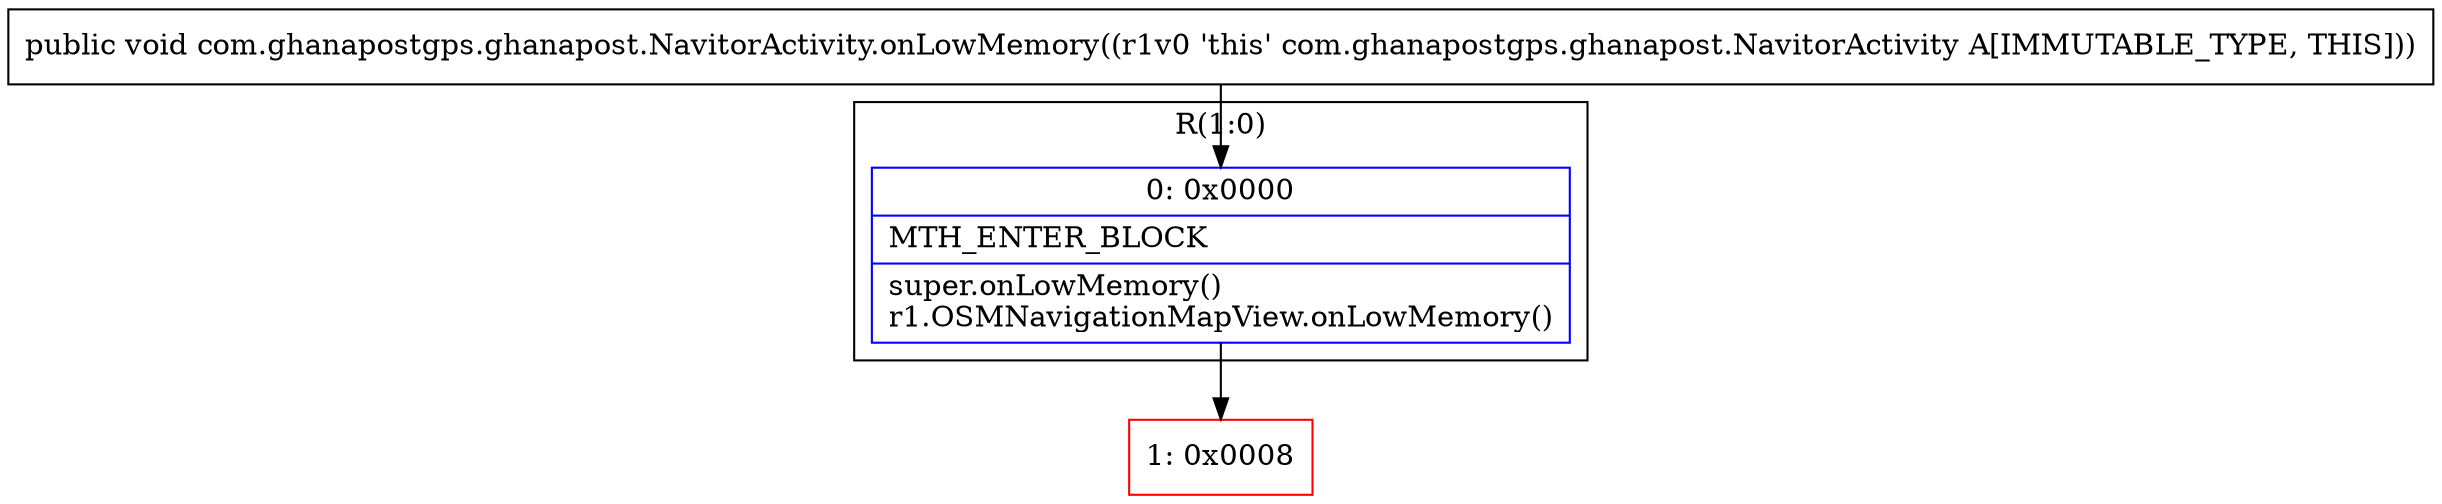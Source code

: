 digraph "CFG forcom.ghanapostgps.ghanapost.NavitorActivity.onLowMemory()V" {
subgraph cluster_Region_30747913 {
label = "R(1:0)";
node [shape=record,color=blue];
Node_0 [shape=record,label="{0\:\ 0x0000|MTH_ENTER_BLOCK\l|super.onLowMemory()\lr1.OSMNavigationMapView.onLowMemory()\l}"];
}
Node_1 [shape=record,color=red,label="{1\:\ 0x0008}"];
MethodNode[shape=record,label="{public void com.ghanapostgps.ghanapost.NavitorActivity.onLowMemory((r1v0 'this' com.ghanapostgps.ghanapost.NavitorActivity A[IMMUTABLE_TYPE, THIS])) }"];
MethodNode -> Node_0;
Node_0 -> Node_1;
}

